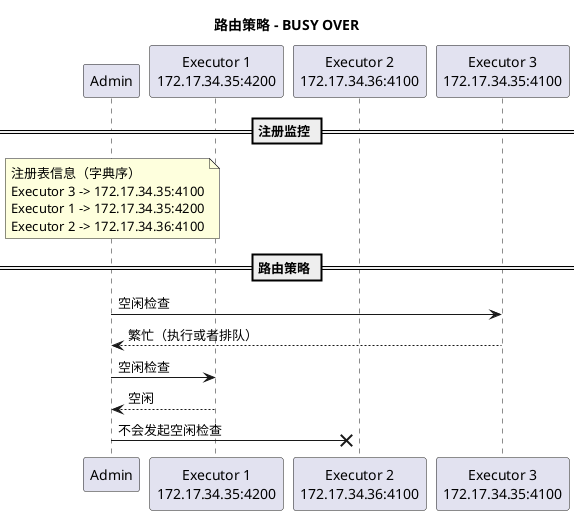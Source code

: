 @startuml
title 路由策略 - BUSY OVER

participant a as "Admin" order 10
participant e1 as "Executor 1\n172.17.34.35:4200" order 20
participant e2 as "Executor 2\n172.17.34.36:4100" order 30
participant e3 as "Executor 3\n172.17.34.35:4100" order 40

== 注册监控 ==
note over a
    注册表信息（字典序）
    Executor 3 -> 172.17.34.35:4100
    Executor 1 -> 172.17.34.35:4200
    Executor 2 -> 172.17.34.36:4100
end note

== 路由策略 ==
a -> e3 : 空闲检查
a <-- e3 : 繁忙（执行或者排队）
a -> e1 : 空闲检查
a <-- e1 : 空闲
a ->X e2: 不会发起空闲检查
@enduml